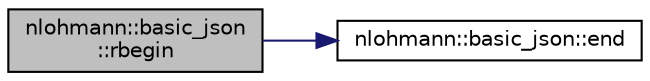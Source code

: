 digraph "nlohmann::basic_json::rbegin"
{
 // LATEX_PDF_SIZE
  edge [fontname="Helvetica",fontsize="10",labelfontname="Helvetica",labelfontsize="10"];
  node [fontname="Helvetica",fontsize="10",shape=record];
  rankdir="LR";
  Node469 [label="nlohmann::basic_json\l::rbegin",height=0.2,width=0.4,color="black", fillcolor="grey75", style="filled", fontcolor="black",tooltip="returns an iterator to the reverse-beginning"];
  Node469 -> Node470 [color="midnightblue",fontsize="10",style="solid",fontname="Helvetica"];
  Node470 [label="nlohmann::basic_json::end",height=0.2,width=0.4,color="black", fillcolor="white", style="filled",URL="$classnlohmann_1_1basic__json.html#a13e032a02a7fd8a93fdddc2fcbc4763c",tooltip="returns an iterator to one past the last element"];
}

